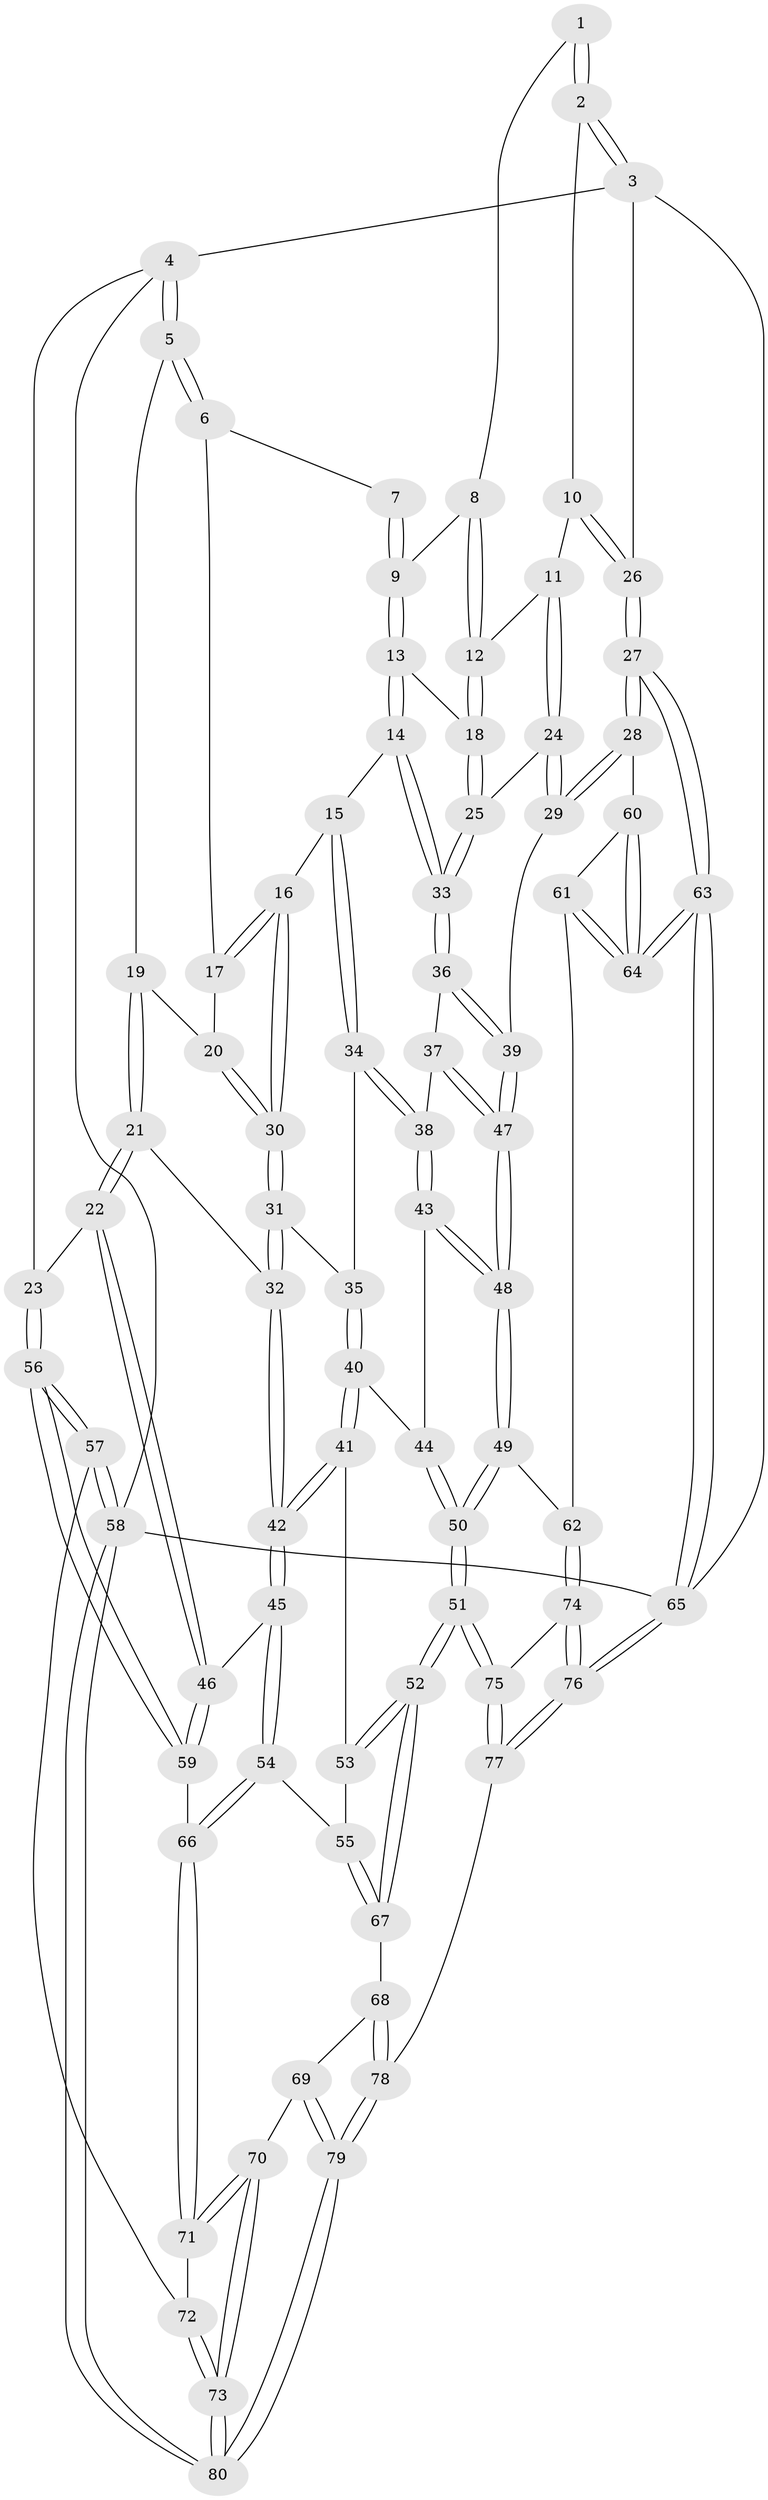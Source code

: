 // Generated by graph-tools (version 1.1) at 2025/51/03/09/25 03:51:04]
// undirected, 80 vertices, 197 edges
graph export_dot {
graph [start="1"]
  node [color=gray90,style=filled];
  1 [pos="+0.9938915344257918+0"];
  2 [pos="+1+0"];
  3 [pos="+1+0"];
  4 [pos="+0+0"];
  5 [pos="+0+0"];
  6 [pos="+0.4424934920574968+0"];
  7 [pos="+0.532980556742864+0"];
  8 [pos="+0.8213824179241571+0.12648213673605704"];
  9 [pos="+0.6689009604767594+0.15540039846418857"];
  10 [pos="+0.8890505876943678+0.2471929516843385"];
  11 [pos="+0.8806539752994581+0.24635285388633757"];
  12 [pos="+0.8270795882357904+0.21987322886461363"];
  13 [pos="+0.6720394462448065+0.22310148596626891"];
  14 [pos="+0.4971809103141813+0.26860769157075437"];
  15 [pos="+0.47322116163228894+0.26779505928220637"];
  16 [pos="+0.45024443102168504+0.2255332218641119"];
  17 [pos="+0.4316117590347711+0.1340733536714016"];
  18 [pos="+0.7277632231915446+0.28575819096494776"];
  19 [pos="+0.1176187578137323+0.15936707652765497"];
  20 [pos="+0.20403093378587334+0.24758612292792911"];
  21 [pos="+0.058394526606227855+0.4108117415519254"];
  22 [pos="+0.012218419184823848+0.42863671078348226"];
  23 [pos="+0+0.42642837406490697"];
  24 [pos="+0.847507312853463+0.35556224801971864"];
  25 [pos="+0.7238566985752294+0.33925225865009423"];
  26 [pos="+1+0.4429955637587772"];
  27 [pos="+1+0.4865139555976892"];
  28 [pos="+1+0.5099687891181836"];
  29 [pos="+1+0.5105645599341974"];
  30 [pos="+0.23127133665419736+0.3275618173967626"];
  31 [pos="+0.22816677447765646+0.3671793757280515"];
  32 [pos="+0.20277191712668752+0.40568360726081465"];
  33 [pos="+0.7040289418848441+0.37753893213666484"];
  34 [pos="+0.47062690278220504+0.28777387116689696"];
  35 [pos="+0.43058104029644034+0.395807407630625"];
  36 [pos="+0.7017414954103214+0.3906781609185549"];
  37 [pos="+0.6824644699791899+0.4214897592534154"];
  38 [pos="+0.6346753770630894+0.4430788600221733"];
  39 [pos="+0.9778461919930952+0.5208391305745509"];
  40 [pos="+0.4524074746099072+0.519019563091244"];
  41 [pos="+0.4501385357818259+0.520722366430542"];
  42 [pos="+0.2580978757551559+0.5586760895390953"];
  43 [pos="+0.5744530677004333+0.4975436318290494"];
  44 [pos="+0.5088590559082729+0.5302516747779047"];
  45 [pos="+0.20724002043418646+0.6470697030090924"];
  46 [pos="+0.14367554270317967+0.6229326690119323"];
  47 [pos="+0.7808899892171036+0.6179452810787374"];
  48 [pos="+0.7618567542089736+0.6437848030412625"];
  49 [pos="+0.7161218356885855+0.7404025932464577"];
  50 [pos="+0.6478255410847257+0.7616576054167112"];
  51 [pos="+0.553782290927477+0.8529555283517757"];
  52 [pos="+0.5506467466145618+0.8516894757572696"];
  53 [pos="+0.43480714948198673+0.6163504204264092"];
  54 [pos="+0.20726917775591897+0.6472295905545379"];
  55 [pos="+0.35677727161757583+0.7347881651368964"];
  56 [pos="+0+0.6555582851982218"];
  57 [pos="+0+0.8343200687311971"];
  58 [pos="+0+1"];
  59 [pos="+0+0.6555794208363126"];
  60 [pos="+0.9814792573197273+0.650430251715592"];
  61 [pos="+0.8447938217151244+0.8123593263478701"];
  62 [pos="+0.8171070650900493+0.8107153525150759"];
  63 [pos="+1+1"];
  64 [pos="+0.9546001858860673+0.8531281020172078"];
  65 [pos="+1+1"];
  66 [pos="+0.16237964868351543+0.7624108040505307"];
  67 [pos="+0.4076942597865222+0.8189588203089448"];
  68 [pos="+0.33094871724902036+0.8657907620289136"];
  69 [pos="+0.23774852599724922+0.8941867281645012"];
  70 [pos="+0.22980659307967996+0.8899621139153409"];
  71 [pos="+0.15459993672197458+0.804680018893217"];
  72 [pos="+0.12116891181813266+0.8186300532331009"];
  73 [pos="+0.03151235241376298+1"];
  74 [pos="+0.8098571850925983+0.9220425026728148"];
  75 [pos="+0.567012052237412+1"];
  76 [pos="+1+1"];
  77 [pos="+0.5572907049884996+1"];
  78 [pos="+0.42744304979348735+1"];
  79 [pos="+0.3040091897912449+1"];
  80 [pos="+0+1"];
  1 -- 2;
  1 -- 2;
  1 -- 8;
  2 -- 3;
  2 -- 3;
  2 -- 10;
  3 -- 4;
  3 -- 26;
  3 -- 65;
  4 -- 5;
  4 -- 5;
  4 -- 23;
  4 -- 58;
  5 -- 6;
  5 -- 6;
  5 -- 19;
  6 -- 7;
  6 -- 17;
  7 -- 9;
  7 -- 9;
  8 -- 9;
  8 -- 12;
  8 -- 12;
  9 -- 13;
  9 -- 13;
  10 -- 11;
  10 -- 26;
  10 -- 26;
  11 -- 12;
  11 -- 24;
  11 -- 24;
  12 -- 18;
  12 -- 18;
  13 -- 14;
  13 -- 14;
  13 -- 18;
  14 -- 15;
  14 -- 33;
  14 -- 33;
  15 -- 16;
  15 -- 34;
  15 -- 34;
  16 -- 17;
  16 -- 17;
  16 -- 30;
  16 -- 30;
  17 -- 20;
  18 -- 25;
  18 -- 25;
  19 -- 20;
  19 -- 21;
  19 -- 21;
  20 -- 30;
  20 -- 30;
  21 -- 22;
  21 -- 22;
  21 -- 32;
  22 -- 23;
  22 -- 46;
  22 -- 46;
  23 -- 56;
  23 -- 56;
  24 -- 25;
  24 -- 29;
  24 -- 29;
  25 -- 33;
  25 -- 33;
  26 -- 27;
  26 -- 27;
  27 -- 28;
  27 -- 28;
  27 -- 63;
  27 -- 63;
  28 -- 29;
  28 -- 29;
  28 -- 60;
  29 -- 39;
  30 -- 31;
  30 -- 31;
  31 -- 32;
  31 -- 32;
  31 -- 35;
  32 -- 42;
  32 -- 42;
  33 -- 36;
  33 -- 36;
  34 -- 35;
  34 -- 38;
  34 -- 38;
  35 -- 40;
  35 -- 40;
  36 -- 37;
  36 -- 39;
  36 -- 39;
  37 -- 38;
  37 -- 47;
  37 -- 47;
  38 -- 43;
  38 -- 43;
  39 -- 47;
  39 -- 47;
  40 -- 41;
  40 -- 41;
  40 -- 44;
  41 -- 42;
  41 -- 42;
  41 -- 53;
  42 -- 45;
  42 -- 45;
  43 -- 44;
  43 -- 48;
  43 -- 48;
  44 -- 50;
  44 -- 50;
  45 -- 46;
  45 -- 54;
  45 -- 54;
  46 -- 59;
  46 -- 59;
  47 -- 48;
  47 -- 48;
  48 -- 49;
  48 -- 49;
  49 -- 50;
  49 -- 50;
  49 -- 62;
  50 -- 51;
  50 -- 51;
  51 -- 52;
  51 -- 52;
  51 -- 75;
  51 -- 75;
  52 -- 53;
  52 -- 53;
  52 -- 67;
  52 -- 67;
  53 -- 55;
  54 -- 55;
  54 -- 66;
  54 -- 66;
  55 -- 67;
  55 -- 67;
  56 -- 57;
  56 -- 57;
  56 -- 59;
  56 -- 59;
  57 -- 58;
  57 -- 58;
  57 -- 72;
  58 -- 80;
  58 -- 80;
  58 -- 65;
  59 -- 66;
  60 -- 61;
  60 -- 64;
  60 -- 64;
  61 -- 62;
  61 -- 64;
  61 -- 64;
  62 -- 74;
  62 -- 74;
  63 -- 64;
  63 -- 64;
  63 -- 65;
  63 -- 65;
  65 -- 76;
  65 -- 76;
  66 -- 71;
  66 -- 71;
  67 -- 68;
  68 -- 69;
  68 -- 78;
  68 -- 78;
  69 -- 70;
  69 -- 79;
  69 -- 79;
  70 -- 71;
  70 -- 71;
  70 -- 73;
  70 -- 73;
  71 -- 72;
  72 -- 73;
  72 -- 73;
  73 -- 80;
  73 -- 80;
  74 -- 75;
  74 -- 76;
  74 -- 76;
  75 -- 77;
  75 -- 77;
  76 -- 77;
  76 -- 77;
  77 -- 78;
  78 -- 79;
  78 -- 79;
  79 -- 80;
  79 -- 80;
}
